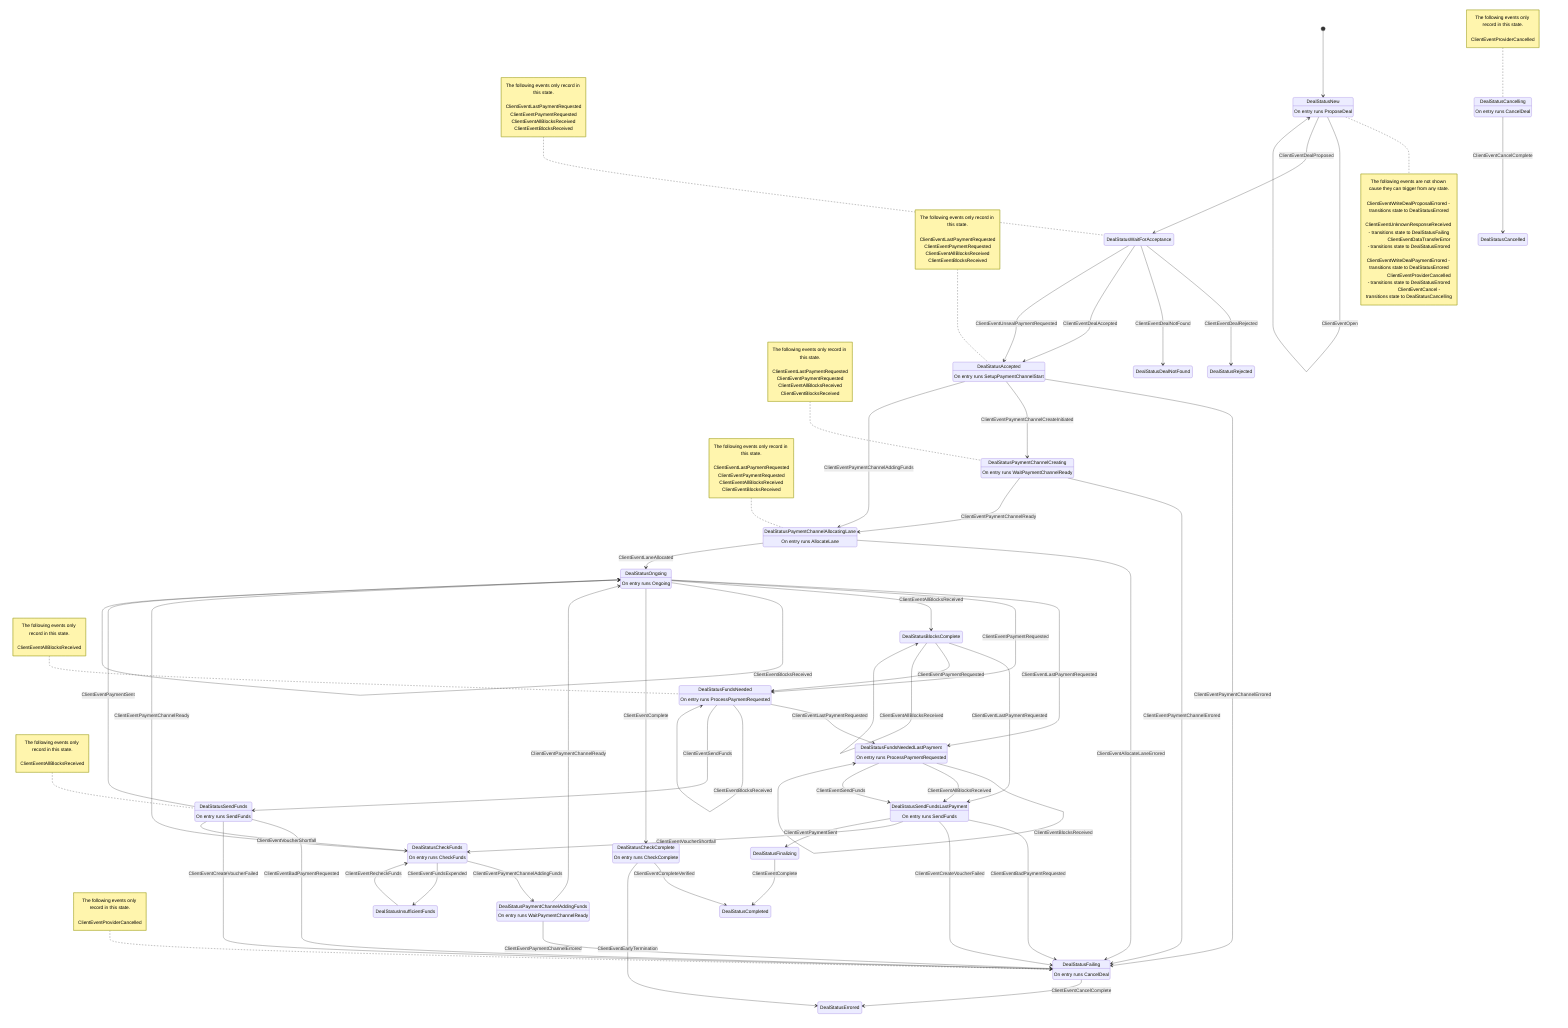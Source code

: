 stateDiagram-v2
	state "DealStatusNew" as 0
	state "DealStatusWaitForAcceptance" as 3
	state "DealStatusPaymentChannelCreating" as 4
	state "DealStatusPaymentChannelAddingFunds" as 5
	state "DealStatusAccepted" as 6
	state "DealStatusFailing" as 8
	state "DealStatusRejected" as 9
	state "DealStatusFundsNeeded" as 10
	state "DealStatusSendFunds" as 11
	state "DealStatusSendFundsLastPayment" as 12
	state "DealStatusOngoing" as 13
	state "DealStatusFundsNeededLastPayment" as 14
	state "DealStatusCompleted" as 15
	state "DealStatusDealNotFound" as 16
	state "DealStatusErrored" as 17
	state "DealStatusBlocksComplete" as 18
	state "DealStatusFinalizing" as 19
	state "DealStatusCheckComplete" as 21
	state "DealStatusCheckFunds" as 22
	state "DealStatusInsufficientFunds" as 23
	state "DealStatusPaymentChannelAllocatingLane" as 24
	state "DealStatusCancelling" as 25
	state "DealStatusCancelled" as 26
	0 : On entry runs ProposeDeal
	4 : On entry runs WaitPaymentChannelReady
	5 : On entry runs WaitPaymentChannelReady
	6 : On entry runs SetupPaymentChannelStart
	8 : On entry runs CancelDeal
	10 : On entry runs ProcessPaymentRequested
	11 : On entry runs SendFunds
	12 : On entry runs SendFunds
	13 : On entry runs Ongoing
	14 : On entry runs ProcessPaymentRequested
	21 : On entry runs CheckComplete
	22 : On entry runs CheckFunds
	24 : On entry runs AllocateLane
	25 : On entry runs CancelDeal
	[*] --> 0
	note right of 0
		The following events are not shown cause they can trigger from any state.

		ClientEventWriteDealProposalErrored - transitions state to DealStatusErrored
		ClientEventUnknownResponseReceived - transitions state to DealStatusFailing
		ClientEventDataTransferError - transitions state to DealStatusErrored
		ClientEventWriteDealPaymentErrored - transitions state to DealStatusErrored
		ClientEventProviderCancelled - transitions state to DealStatusErrored
		ClientEventCancel - transitions state to DealStatusCancelling
	end note
	0 --> 0 : ClientEventOpen
	0 --> 3 : ClientEventDealProposed
	3 --> 9 : ClientEventDealRejected
	3 --> 16 : ClientEventDealNotFound
	3 --> 6 : ClientEventDealAccepted
	4 --> 8 : ClientEventPaymentChannelErrored
	5 --> 8 : ClientEventPaymentChannelErrored
	6 --> 8 : ClientEventPaymentChannelErrored
	6 --> 4 : ClientEventPaymentChannelCreateInitiated
	6 --> 24 : ClientEventPaymentChannelAddingFunds
	22 --> 5 : ClientEventPaymentChannelAddingFunds
	4 --> 24 : ClientEventPaymentChannelReady
	5 --> 13 : ClientEventPaymentChannelReady
	22 --> 13 : ClientEventPaymentChannelReady
	24 --> 8 : ClientEventAllocateLaneErrored
	24 --> 13 : ClientEventLaneAllocated
	10 --> 14 : ClientEventLastPaymentRequested
	13 --> 14 : ClientEventLastPaymentRequested
	14 --> 14 : ClientEventLastPaymentRequested
	18 --> 12 : ClientEventLastPaymentRequested
	10 --> 10 : ClientEventPaymentRequested
	13 --> 10 : ClientEventPaymentRequested
	18 --> 10 : ClientEventPaymentRequested
	3 --> 6 : ClientEventUnsealPaymentRequested
	13 --> 18 : ClientEventAllBlocksReceived
	14 --> 12 : ClientEventAllBlocksReceived
	18 --> 18 : ClientEventAllBlocksReceived
	10 --> 10 : ClientEventBlocksReceived
	13 --> 13 : ClientEventBlocksReceived
	14 --> 14 : ClientEventBlocksReceived
	10 --> 11 : ClientEventSendFunds
	14 --> 12 : ClientEventSendFunds
	22 --> 23 : ClientEventFundsExpended
	11 --> 8 : ClientEventBadPaymentRequested
	12 --> 8 : ClientEventBadPaymentRequested
	11 --> 8 : ClientEventCreateVoucherFailed
	12 --> 8 : ClientEventCreateVoucherFailed
	11 --> 22 : ClientEventVoucherShortfall
	12 --> 22 : ClientEventVoucherShortfall
	11 --> 13 : ClientEventPaymentSent
	12 --> 19 : ClientEventPaymentSent
	13 --> 21 : ClientEventComplete
	19 --> 15 : ClientEventComplete
	21 --> 15 : ClientEventCompleteVerified
	21 --> 17 : ClientEventEarlyTermination
	8 --> 17 : ClientEventCancelComplete
	25 --> 26 : ClientEventCancelComplete
	23 --> 22 : ClientEventRecheckFunds

	note left of 3 : The following events only record in this state.<br><br>ClientEventLastPaymentRequested<br>ClientEventPaymentRequested<br>ClientEventAllBlocksReceived<br>ClientEventBlocksReceived


	note left of 4 : The following events only record in this state.<br><br>ClientEventLastPaymentRequested<br>ClientEventPaymentRequested<br>ClientEventAllBlocksReceived<br>ClientEventBlocksReceived


	note left of 6 : The following events only record in this state.<br><br>ClientEventLastPaymentRequested<br>ClientEventPaymentRequested<br>ClientEventAllBlocksReceived<br>ClientEventBlocksReceived


	note left of 8 : The following events only record in this state.<br><br>ClientEventProviderCancelled


	note left of 10 : The following events only record in this state.<br><br>ClientEventAllBlocksReceived


	note left of 11 : The following events only record in this state.<br><br>ClientEventAllBlocksReceived


	note left of 24 : The following events only record in this state.<br><br>ClientEventLastPaymentRequested<br>ClientEventPaymentRequested<br>ClientEventAllBlocksReceived<br>ClientEventBlocksReceived


	note left of 25 : The following events only record in this state.<br><br>ClientEventProviderCancelled